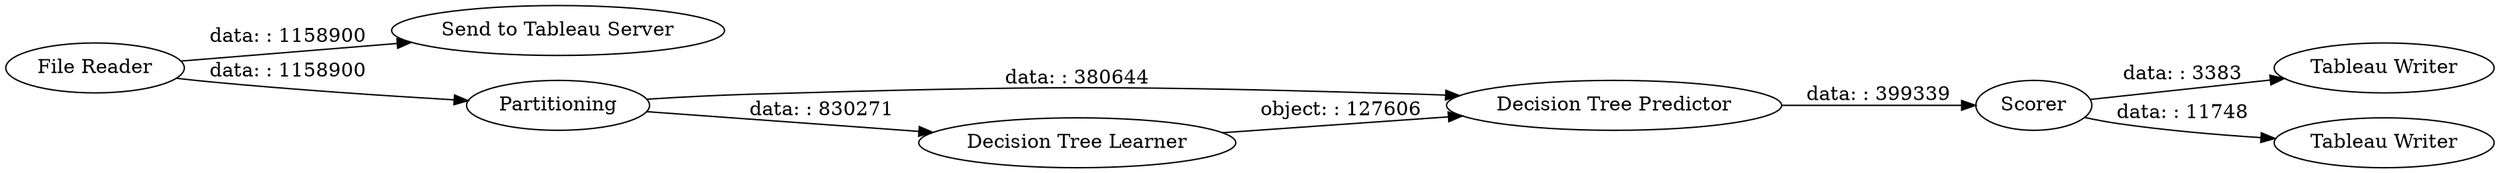 digraph {
	"6636709851030867464_16" [label="Send to Tableau Server"]
	"6636709851030867464_2" [label=Partitioning]
	"6636709851030867464_14" [label="Tableau Writer"]
	"6636709851030867464_15" [label="Tableau Writer"]
	"6636709851030867464_4" [label="Decision Tree Predictor"]
	"6636709851030867464_9" [label="File Reader"]
	"6636709851030867464_13" [label=Scorer]
	"6636709851030867464_3" [label="Decision Tree Learner"]
	"6636709851030867464_13" -> "6636709851030867464_14" [label="data: : 3383"]
	"6636709851030867464_9" -> "6636709851030867464_2" [label="data: : 1158900"]
	"6636709851030867464_13" -> "6636709851030867464_15" [label="data: : 11748"]
	"6636709851030867464_4" -> "6636709851030867464_13" [label="data: : 399339"]
	"6636709851030867464_2" -> "6636709851030867464_4" [label="data: : 380644"]
	"6636709851030867464_9" -> "6636709851030867464_16" [label="data: : 1158900"]
	"6636709851030867464_2" -> "6636709851030867464_3" [label="data: : 830271"]
	"6636709851030867464_3" -> "6636709851030867464_4" [label="object: : 127606"]
	rankdir=LR
}
